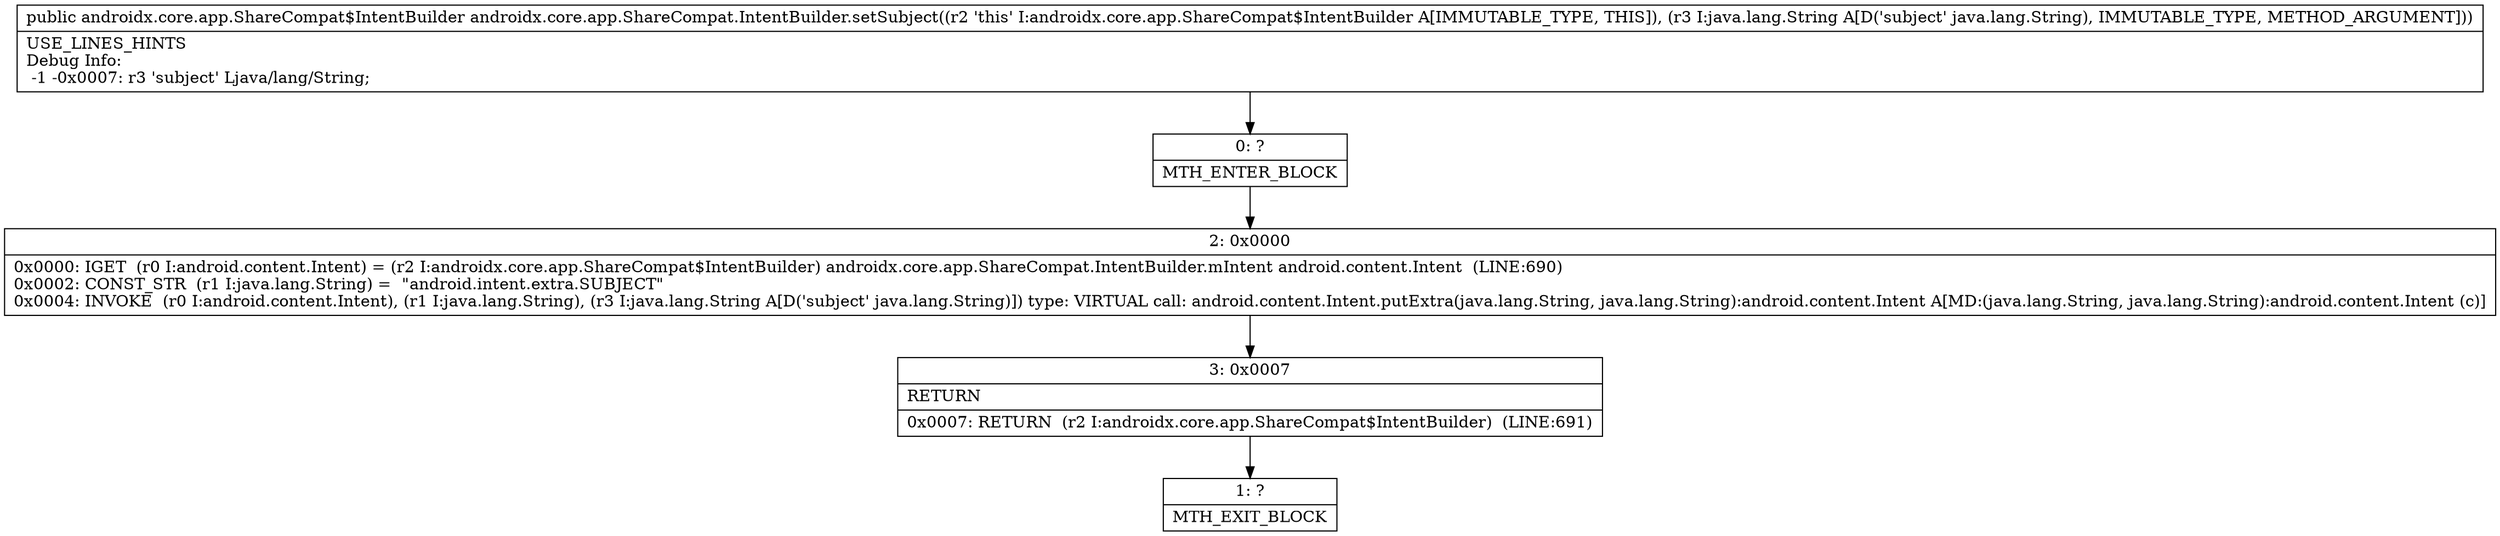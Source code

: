 digraph "CFG forandroidx.core.app.ShareCompat.IntentBuilder.setSubject(Ljava\/lang\/String;)Landroidx\/core\/app\/ShareCompat$IntentBuilder;" {
Node_0 [shape=record,label="{0\:\ ?|MTH_ENTER_BLOCK\l}"];
Node_2 [shape=record,label="{2\:\ 0x0000|0x0000: IGET  (r0 I:android.content.Intent) = (r2 I:androidx.core.app.ShareCompat$IntentBuilder) androidx.core.app.ShareCompat.IntentBuilder.mIntent android.content.Intent  (LINE:690)\l0x0002: CONST_STR  (r1 I:java.lang.String) =  \"android.intent.extra.SUBJECT\" \l0x0004: INVOKE  (r0 I:android.content.Intent), (r1 I:java.lang.String), (r3 I:java.lang.String A[D('subject' java.lang.String)]) type: VIRTUAL call: android.content.Intent.putExtra(java.lang.String, java.lang.String):android.content.Intent A[MD:(java.lang.String, java.lang.String):android.content.Intent (c)]\l}"];
Node_3 [shape=record,label="{3\:\ 0x0007|RETURN\l|0x0007: RETURN  (r2 I:androidx.core.app.ShareCompat$IntentBuilder)  (LINE:691)\l}"];
Node_1 [shape=record,label="{1\:\ ?|MTH_EXIT_BLOCK\l}"];
MethodNode[shape=record,label="{public androidx.core.app.ShareCompat$IntentBuilder androidx.core.app.ShareCompat.IntentBuilder.setSubject((r2 'this' I:androidx.core.app.ShareCompat$IntentBuilder A[IMMUTABLE_TYPE, THIS]), (r3 I:java.lang.String A[D('subject' java.lang.String), IMMUTABLE_TYPE, METHOD_ARGUMENT]))  | USE_LINES_HINTS\lDebug Info:\l  \-1 \-0x0007: r3 'subject' Ljava\/lang\/String;\l}"];
MethodNode -> Node_0;Node_0 -> Node_2;
Node_2 -> Node_3;
Node_3 -> Node_1;
}

